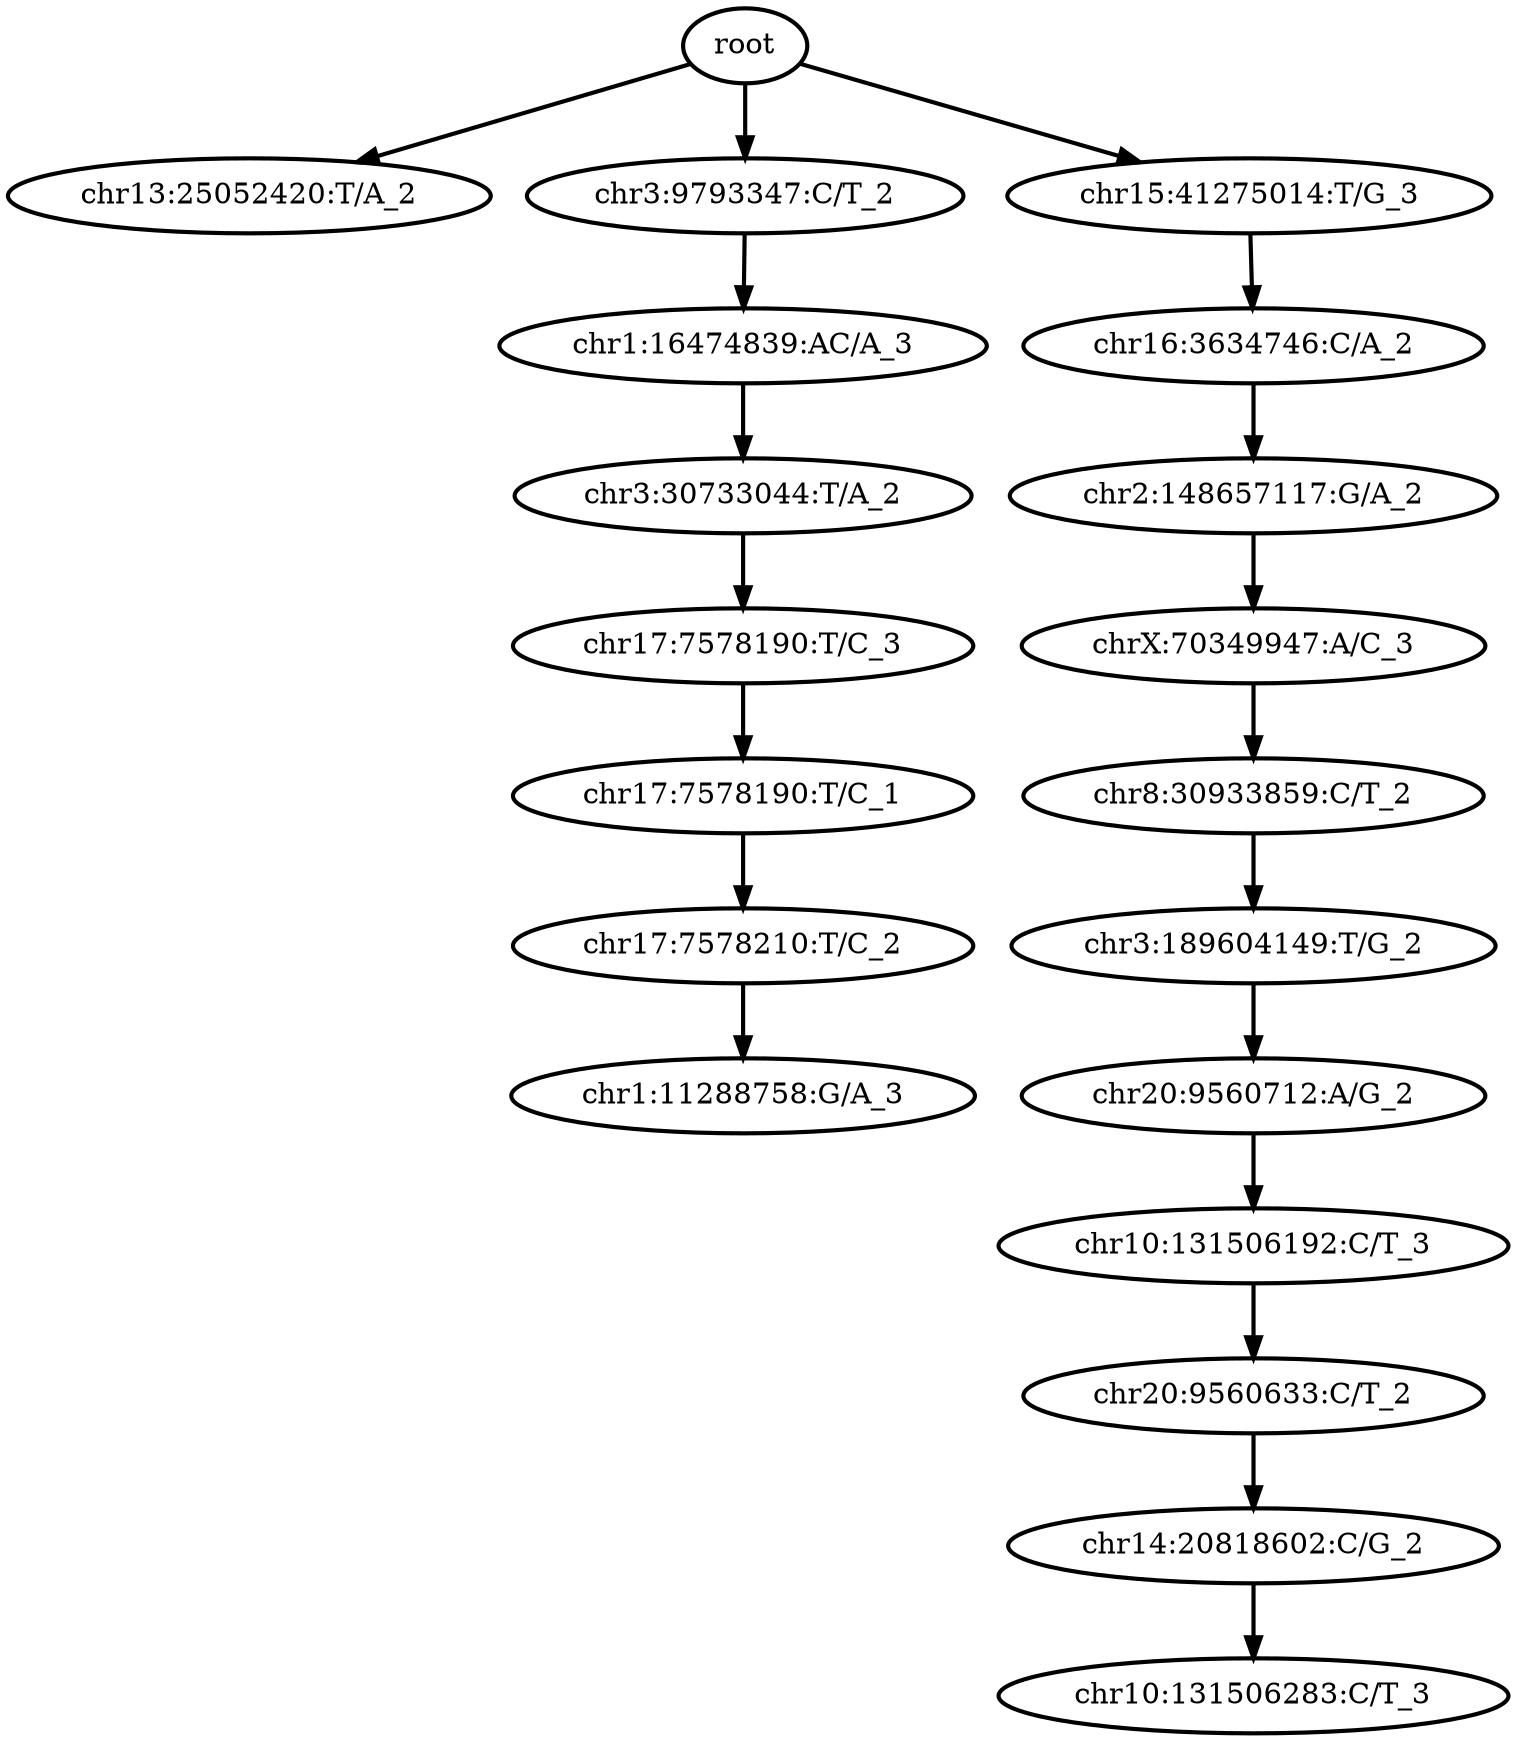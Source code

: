 digraph N {
	overlap="false"
	rankdir="TB"
	0 [label="root", style="bold"];
	1 [label="chr13:25052420:T/A_2", style="bold"];
	2 [label="chr3:9793347:C/T_2", style="bold"];
	3 [label="chr1:16474839:AC/A_3", style="bold"];
	4 [label="chr3:30733044:T/A_2", style="bold"];
	5 [label="chr17:7578190:T/C_3", style="bold"];
	6 [label="chr17:7578190:T/C_1", style="bold"];
	7 [label="chr17:7578210:T/C_2", style="bold"];
	8 [label="chr1:11288758:G/A_3", style="bold"];
	9 [label="chr15:41275014:T/G_3", style="bold"];
	10 [label="chr16:3634746:C/A_2", style="bold"];
	11 [label="chr2:148657117:G/A_2", style="bold"];
	12 [label="chrX:70349947:A/C_3", style="bold"];
	13 [label="chr8:30933859:C/T_2", style="bold"];
	14 [label="chr3:189604149:T/G_2", style="bold"];
	15 [label="chr20:9560712:A/G_2", style="bold"];
	16 [label="chr10:131506192:C/T_3", style="bold"];
	17 [label="chr20:9560633:C/T_2", style="bold"];
	18 [label="chr14:20818602:C/G_2", style="bold"];
	19 [label="chr10:131506283:C/T_3", style="bold"];
	0 -> 1 [style="bold"];
	0 -> 2 [style="bold"];
	0 -> 9 [style="bold"];
	2 -> 3 [style="bold"];
	3 -> 4 [style="bold"];
	4 -> 5 [style="bold"];
	5 -> 6 [style="bold"];
	6 -> 7 [style="bold"];
	7 -> 8 [style="bold"];
	9 -> 10 [style="bold"];
	10 -> 11 [style="bold"];
	11 -> 12 [style="bold"];
	12 -> 13 [style="bold"];
	13 -> 14 [style="bold"];
	14 -> 15 [style="bold"];
	15 -> 16 [style="bold"];
	16 -> 17 [style="bold"];
	17 -> 18 [style="bold"];
	18 -> 19 [style="bold"];
}